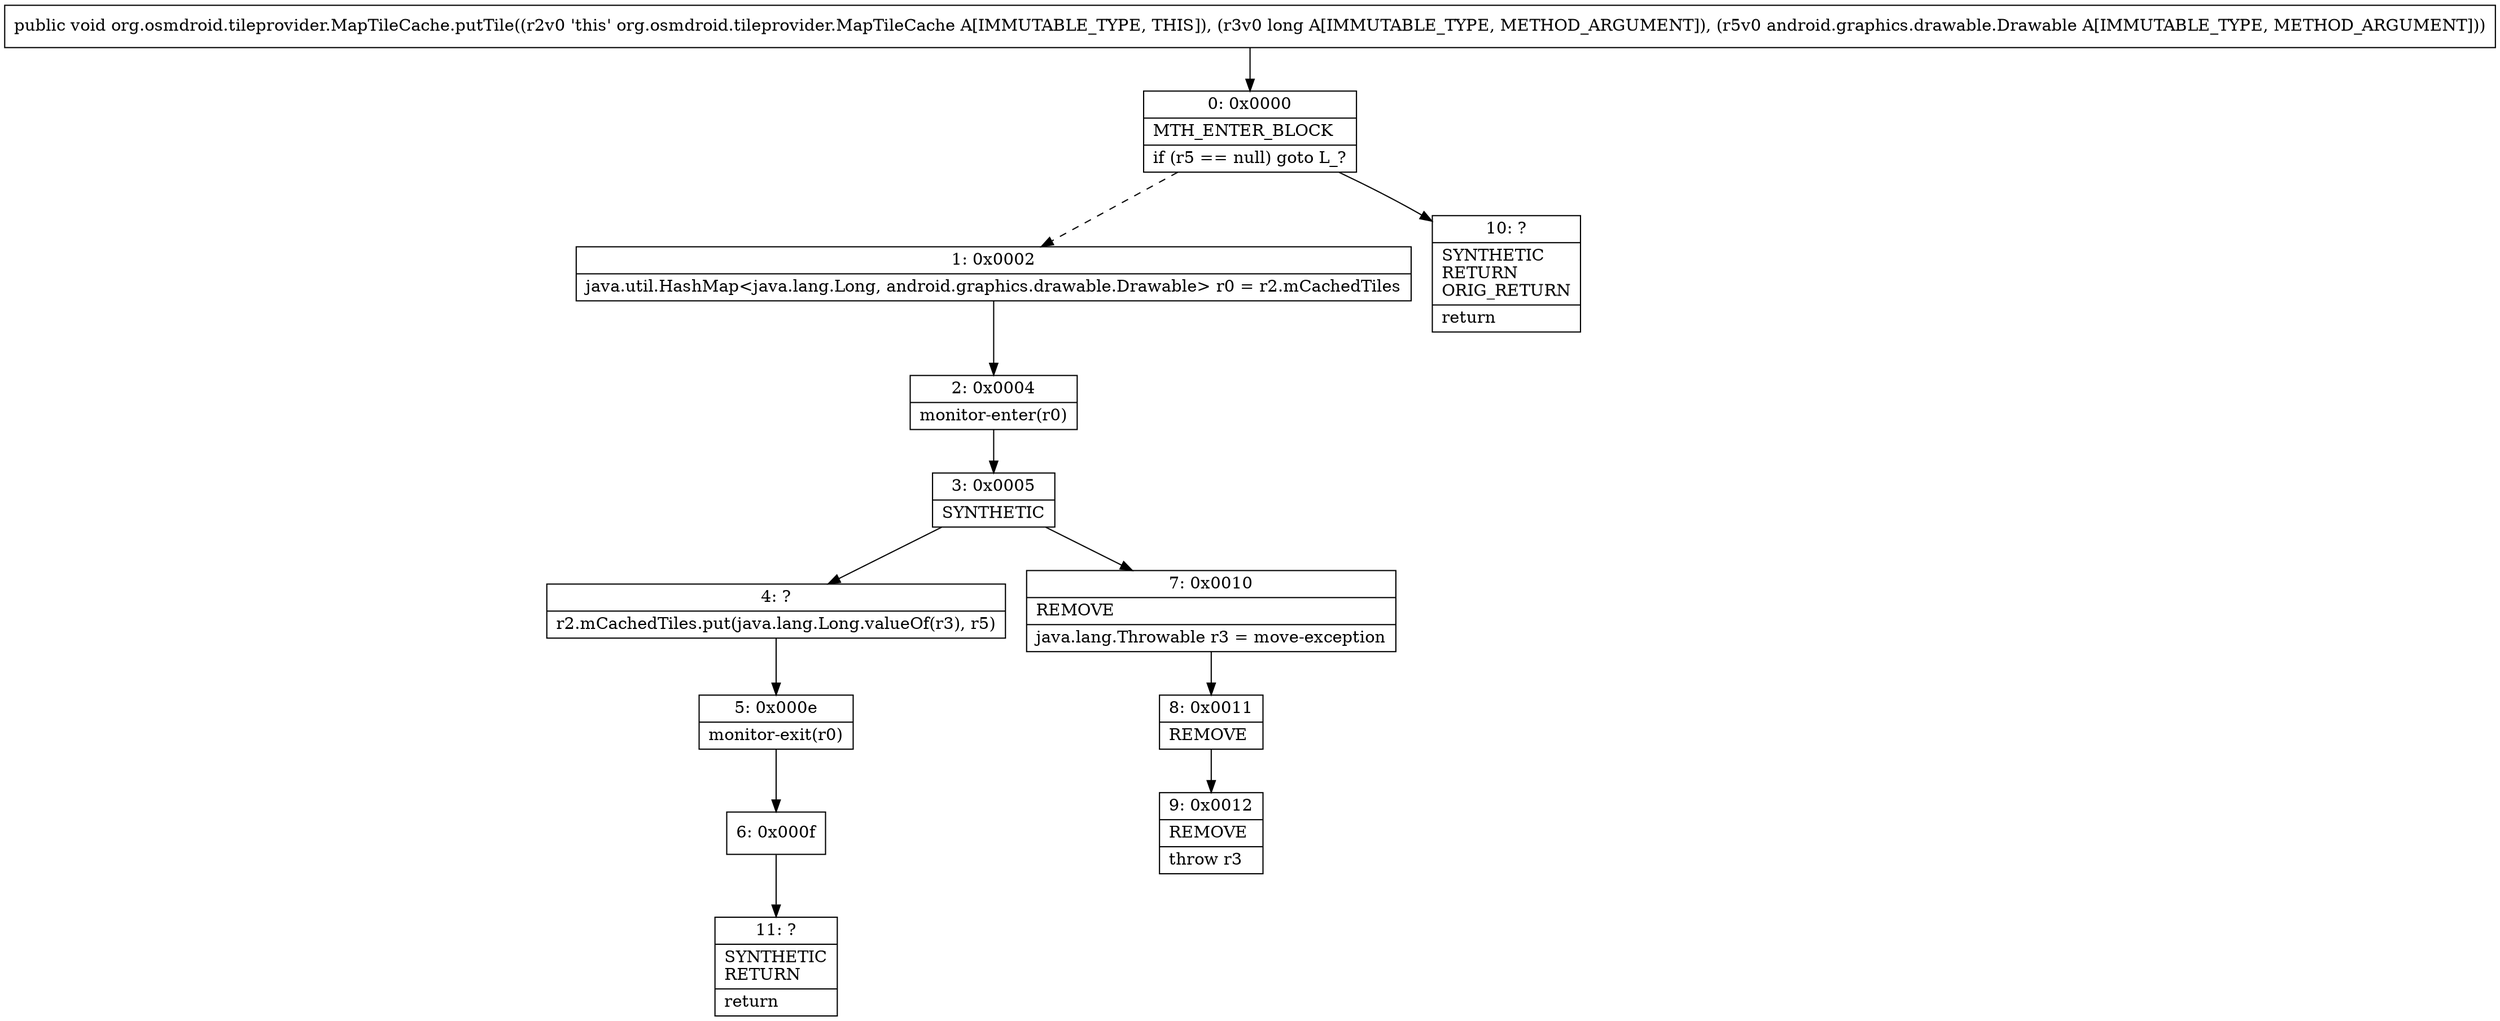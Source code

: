 digraph "CFG fororg.osmdroid.tileprovider.MapTileCache.putTile(JLandroid\/graphics\/drawable\/Drawable;)V" {
Node_0 [shape=record,label="{0\:\ 0x0000|MTH_ENTER_BLOCK\l|if (r5 == null) goto L_?\l}"];
Node_1 [shape=record,label="{1\:\ 0x0002|java.util.HashMap\<java.lang.Long, android.graphics.drawable.Drawable\> r0 = r2.mCachedTiles\l}"];
Node_2 [shape=record,label="{2\:\ 0x0004|monitor\-enter(r0)\l}"];
Node_3 [shape=record,label="{3\:\ 0x0005|SYNTHETIC\l}"];
Node_4 [shape=record,label="{4\:\ ?|r2.mCachedTiles.put(java.lang.Long.valueOf(r3), r5)\l}"];
Node_5 [shape=record,label="{5\:\ 0x000e|monitor\-exit(r0)\l}"];
Node_6 [shape=record,label="{6\:\ 0x000f}"];
Node_7 [shape=record,label="{7\:\ 0x0010|REMOVE\l|java.lang.Throwable r3 = move\-exception\l}"];
Node_8 [shape=record,label="{8\:\ 0x0011|REMOVE\l}"];
Node_9 [shape=record,label="{9\:\ 0x0012|REMOVE\l|throw r3\l}"];
Node_10 [shape=record,label="{10\:\ ?|SYNTHETIC\lRETURN\lORIG_RETURN\l|return\l}"];
Node_11 [shape=record,label="{11\:\ ?|SYNTHETIC\lRETURN\l|return\l}"];
MethodNode[shape=record,label="{public void org.osmdroid.tileprovider.MapTileCache.putTile((r2v0 'this' org.osmdroid.tileprovider.MapTileCache A[IMMUTABLE_TYPE, THIS]), (r3v0 long A[IMMUTABLE_TYPE, METHOD_ARGUMENT]), (r5v0 android.graphics.drawable.Drawable A[IMMUTABLE_TYPE, METHOD_ARGUMENT])) }"];
MethodNode -> Node_0;
Node_0 -> Node_1[style=dashed];
Node_0 -> Node_10;
Node_1 -> Node_2;
Node_2 -> Node_3;
Node_3 -> Node_4;
Node_3 -> Node_7;
Node_4 -> Node_5;
Node_5 -> Node_6;
Node_6 -> Node_11;
Node_7 -> Node_8;
Node_8 -> Node_9;
}

